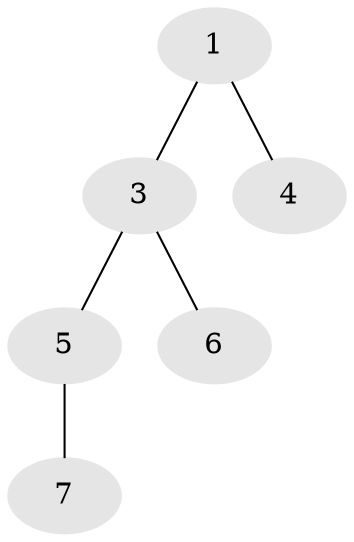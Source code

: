 // Generated by graph-tools (version 1.1) at 2025/46/02/15/25 05:46:28]
// undirected, 6 vertices, 5 edges
graph export_dot {
graph [start="1"]
  node [color=gray90,style=filled];
  1 [super="+2+19"];
  3;
  4 [super="+9+16"];
  5 [super="+8"];
  6 [super="+10+12"];
  7 [super="+11+17"];
  1 -- 3;
  1 -- 4;
  3 -- 5;
  3 -- 6;
  5 -- 7;
}
